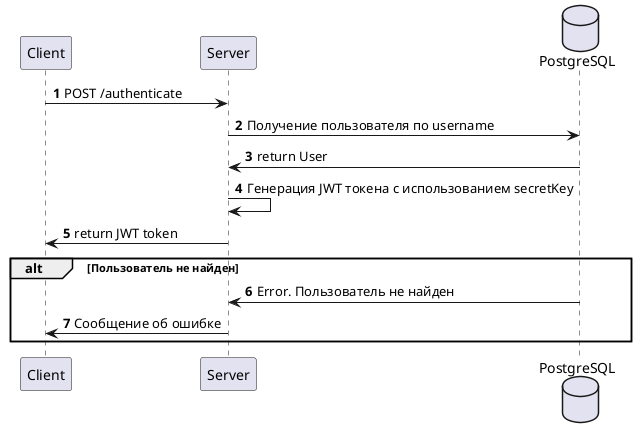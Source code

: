 @startuml
'https://plantuml.com/sequence-diagram

autonumber

participant Client
participant Server
database PostgreSQL

Client -> Server: POST /authenticate

Server -> PostgreSQL: Получение пользователя по username
PostgreSQL -> Server: return User
Server -> Server: Генерация JWT токена с использованием secretKey
Server -> Client: return JWT token

alt Пользователь не найден
    PostgreSQL -> Server: Error. Пользователь не найден
    Server -> Client: Сообщение об ошибке
end


@enduml